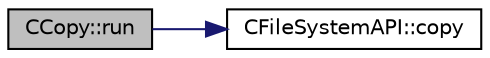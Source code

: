 digraph "CCopy::run"
{
 // LATEX_PDF_SIZE
  edge [fontname="Helvetica",fontsize="10",labelfontname="Helvetica",labelfontsize="10"];
  node [fontname="Helvetica",fontsize="10",shape=record];
  rankdir="LR";
  Node1 [label="CCopy::run",height=0.2,width=0.4,color="black", fillcolor="grey75", style="filled", fontcolor="black",tooltip=" "];
  Node1 -> Node2 [color="midnightblue",fontsize="10",style="solid",fontname="Helvetica"];
  Node2 [label="CFileSystemAPI::copy",height=0.2,width=0.4,color="black", fillcolor="white", style="filled",URL="$classCFileSystemAPI.html#a9db85d4d691775eba5bf3e1cd9b60157",tooltip=" "];
}
